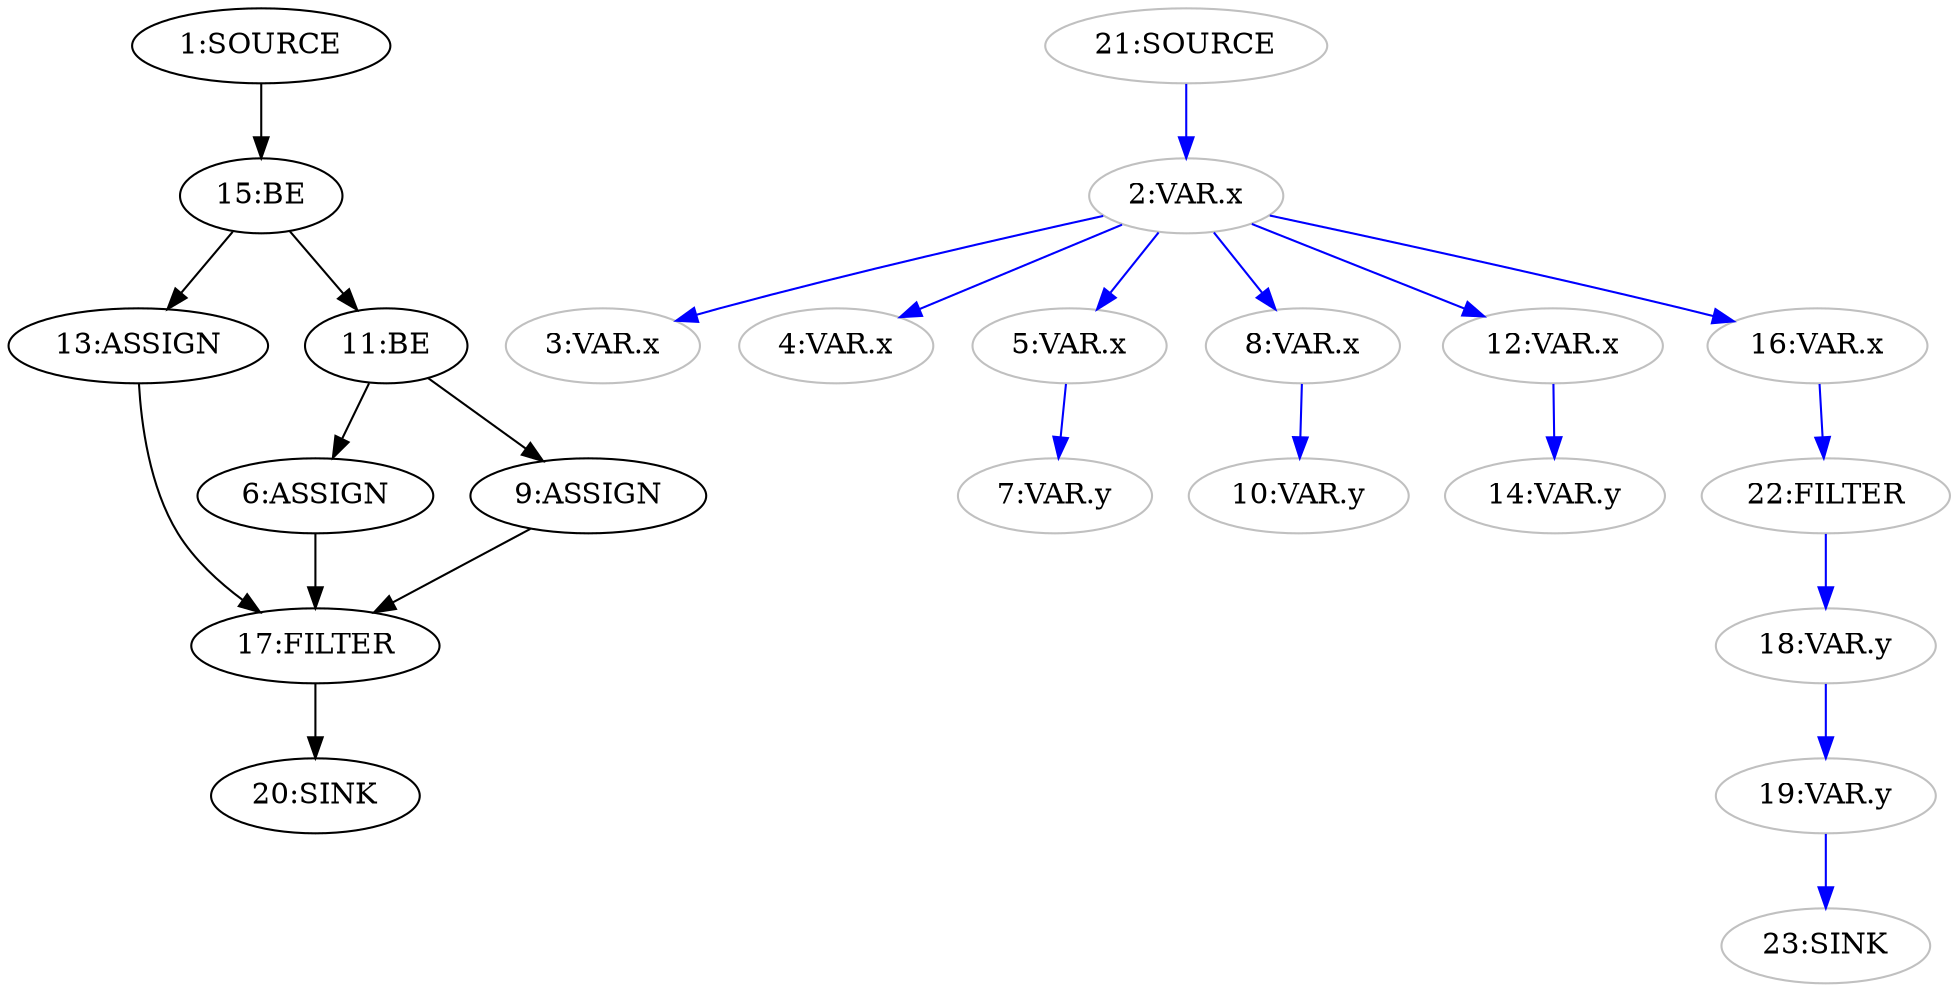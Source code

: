 digraph {
  n13 [label="13:ASSIGN"];
  n6 [label="6:ASSIGN"];
  n9 [label="9:ASSIGN"];
  n15 [label="15:BE"];
  n11 [label="11:BE"];
  n17 [label="17:FILTER"];
  n1 [label="1:SOURCE"];
  n20 [label="20:SINK"];
  n2 [label="2:VAR.x" color="grey"];
  n3 [label="3:VAR.x" color="grey"];
  n4 [label="4:VAR.x" color="grey"];
  n5 [label="5:VAR.x" color="grey"];
  n7 [label="7:VAR.y" color="grey"];
  n8 [label="8:VAR.x" color="grey"];
  n10 [label="10:VAR.y" color="grey"];
  n12 [label="12:VAR.x" color="grey"];
  n14 [label="14:VAR.y" color="grey"];
  n16 [label="16:VAR.x" color="grey"];
  n18 [label="18:VAR.y" color="grey"];
  n19 [label="19:VAR.y" color="grey"];
  n21 [label="21:SOURCE" color="grey"];
  n22 [label="22:FILTER" color="grey"];
  n23 [label="23:SINK" color="grey"];
  n1 -> n15 [color="black"];
  n6 -> n17 [color="black"];
  n9 -> n17 [color="black"];
  n11 -> n6 [color="black"];
  n11 -> n9 [color="black"];
  n13 -> n17 [color="black"];
  n15 -> n11 [color="black"];
  n15 -> n13 [color="black"];
  n17 -> n20 [color="black"];
  n2 -> n3 [color="blue"];
  n2 -> n4 [color="blue"];
  n2 -> n5 [color="blue"];
  n2 -> n8 [color="blue"];
  n2 -> n12 [color="blue"];
  n2 -> n16 [color="blue"];
  n5 -> n7 [color="blue"];
  n8 -> n10 [color="blue"];
  n12 -> n14 [color="blue"];
  n16 -> n22 [color="blue"];
  n18 -> n19 [color="blue"];
  n19 -> n23 [color="blue"];
  n21 -> n2 [color="blue"];
  n22 -> n18 [color="blue"];
}
